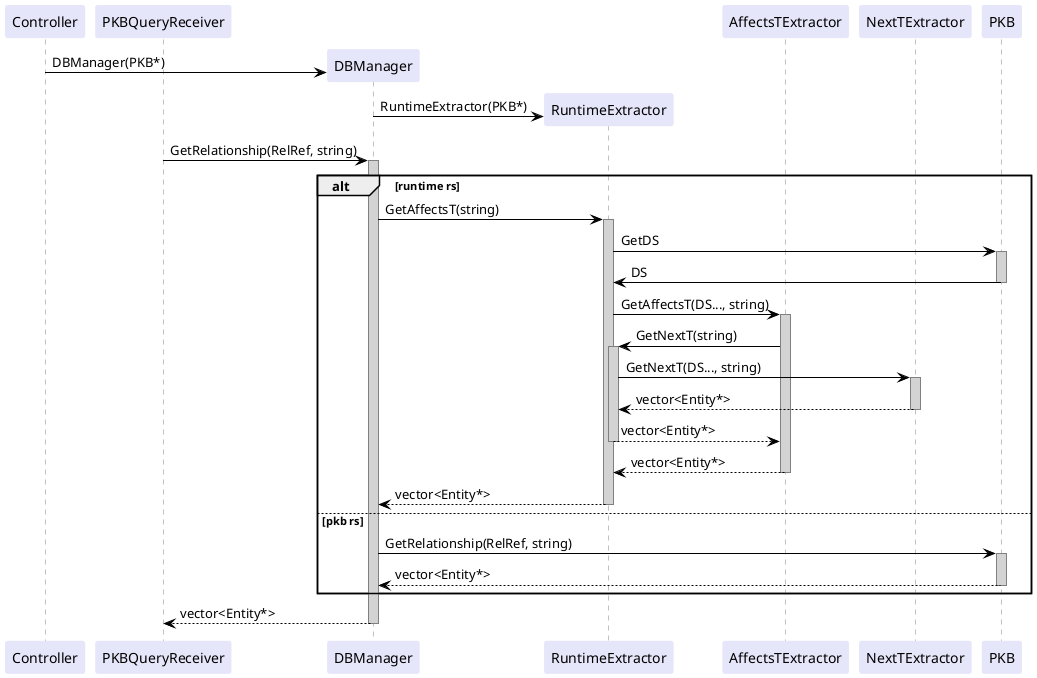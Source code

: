 @startuml rte
  skinparam shadowing false
  skinparam sequence {
    ArrowColor black
    LifeLineBorderColor grey
    LifeLineBackgroundColor lightgray
    ParticipantBorderColor lavender
    ParticipantBackgroundColor lavender
  }

  participant Controller
  participant PKBQueryReceiver
  participant DBManager
  participant RuntimeExtractor
  participant AffectsTExtractor
  participant NextTExtractor
  participant PKB

  create DBManager
  Controller -> DBManager: DBManager(PKB*)
  create RuntimeExtractor
  DBManager -> RuntimeExtractor: RuntimeExtractor(PKB*)

  PKBQueryReceiver -> DBManager ++: GetRelationship(RelRef, string)
    alt runtime rs
      DBManager -> RuntimeExtractor ++: GetAffectsT(string)
        RuntimeExtractor -> PKB ++: GetDS
        PKB -> RuntimeExtractor --: DS
        RuntimeExtractor -> AffectsTExtractor ++: GetAffectsT(DS..., string)
      AffectsTExtractor -> RuntimeExtractor ++: GetNextT(string)
          RuntimeExtractor -> NextTExtractor ++: GetNextT(DS..., string)
          NextTExtractor --> RuntimeExtractor --: vector<Entity*>
      RuntimeExtractor --> AffectsTExtractor --: vector<Entity*>
        AffectsTExtractor --> RuntimeExtractor --: vector<Entity*>
      RuntimeExtractor --> DBManager --: vector<Entity*>
    else pkb rs
      DBManager -> PKB ++: GetRelationship(RelRef, string)
      PKB --> DBManager --: vector<Entity*>
    end
  DBManager --> PKBQueryReceiver --: vector<Entity*>

@enduml

